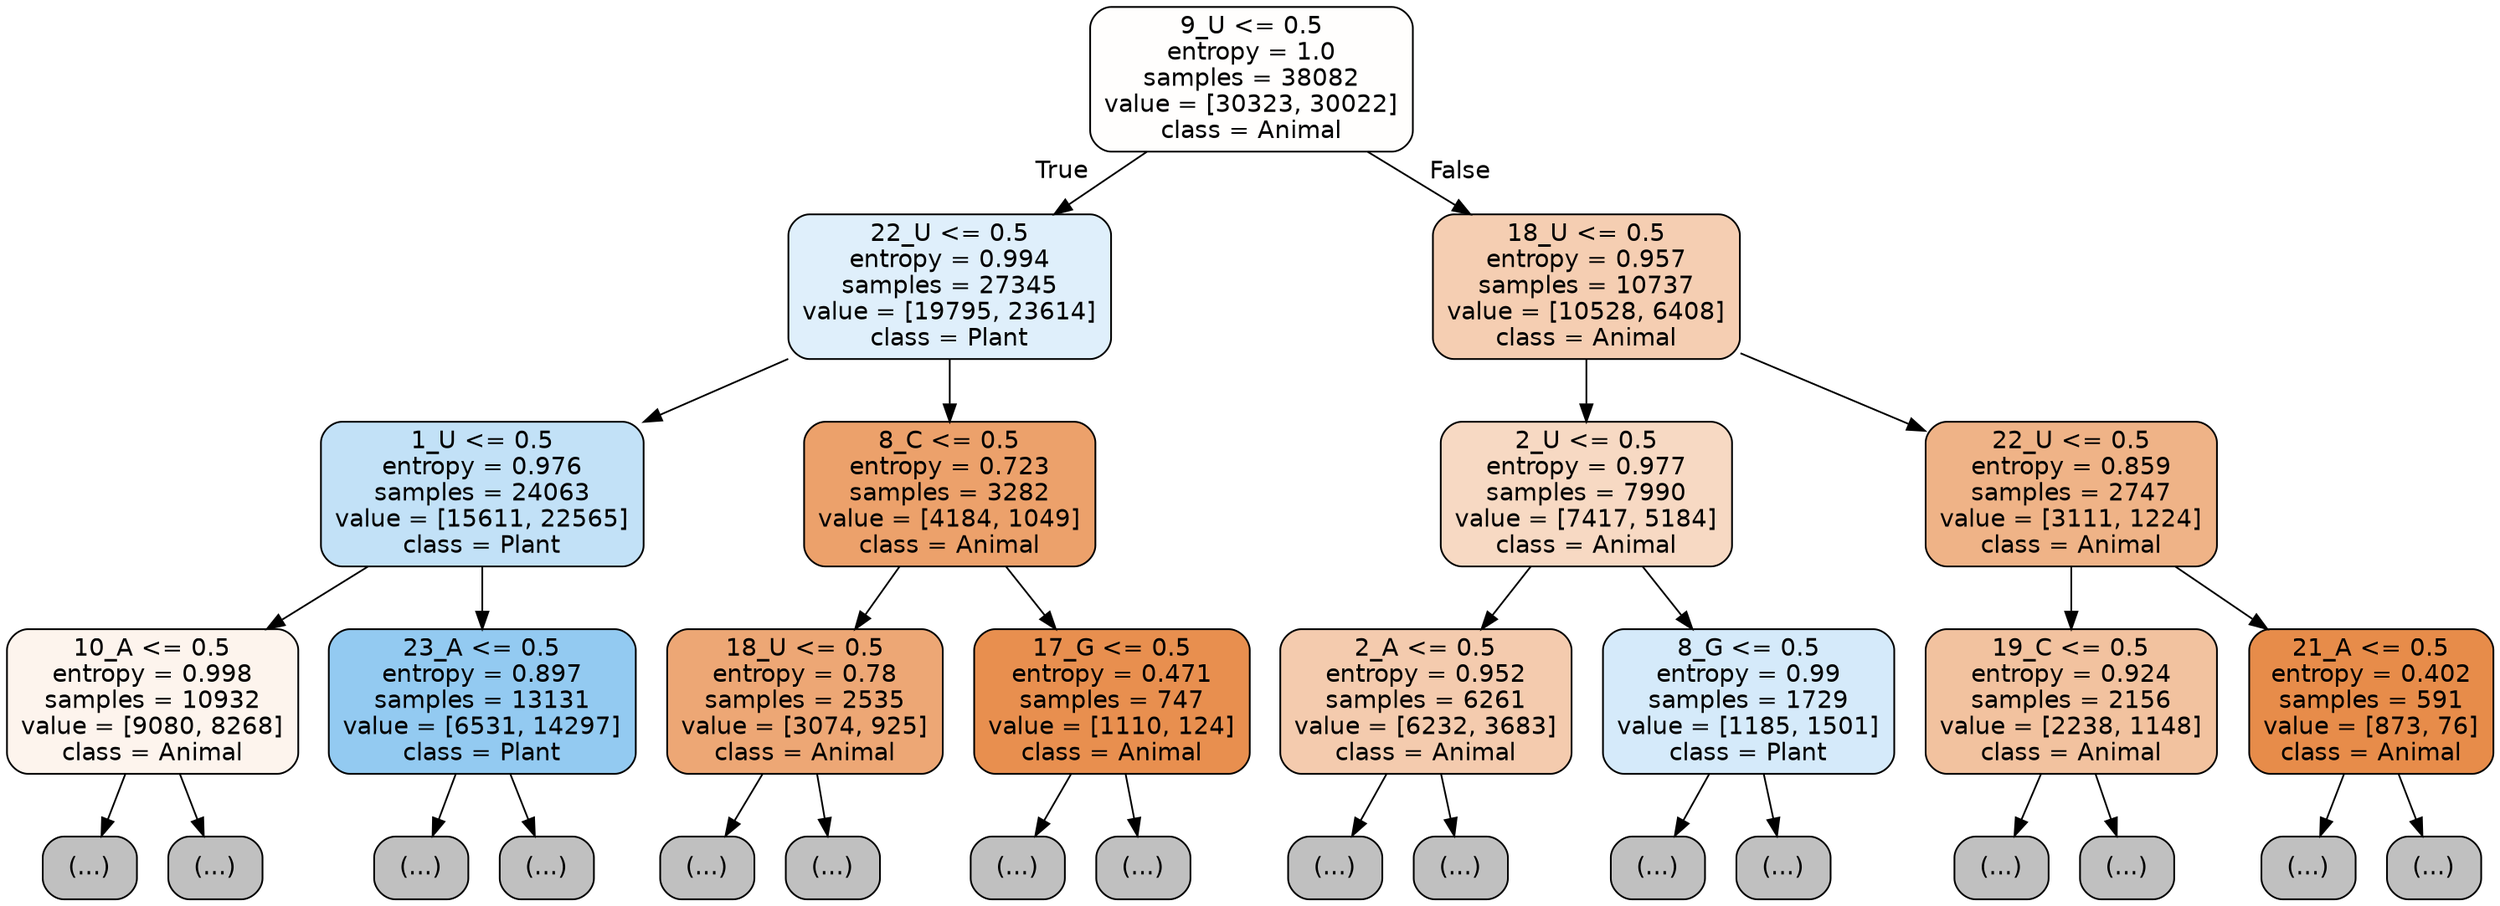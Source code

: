 digraph Tree {
node [shape=box, style="filled, rounded", color="black", fontname="helvetica"] ;
edge [fontname="helvetica"] ;
0 [label="9_U <= 0.5\nentropy = 1.0\nsamples = 38082\nvalue = [30323, 30022]\nclass = Animal", fillcolor="#fffefd"] ;
1 [label="22_U <= 0.5\nentropy = 0.994\nsamples = 27345\nvalue = [19795, 23614]\nclass = Plant", fillcolor="#dfeffb"] ;
0 -> 1 [labeldistance=2.5, labelangle=45, headlabel="True"] ;
2 [label="1_U <= 0.5\nentropy = 0.976\nsamples = 24063\nvalue = [15611, 22565]\nclass = Plant", fillcolor="#c2e1f7"] ;
1 -> 2 ;
3 [label="10_A <= 0.5\nentropy = 0.998\nsamples = 10932\nvalue = [9080, 8268]\nclass = Animal", fillcolor="#fdf4ed"] ;
2 -> 3 ;
4 [label="(...)", fillcolor="#C0C0C0"] ;
3 -> 4 ;
4533 [label="(...)", fillcolor="#C0C0C0"] ;
3 -> 4533 ;
6086 [label="23_A <= 0.5\nentropy = 0.897\nsamples = 13131\nvalue = [6531, 14297]\nclass = Plant", fillcolor="#93caf1"] ;
2 -> 6086 ;
6087 [label="(...)", fillcolor="#C0C0C0"] ;
6086 -> 6087 ;
10432 [label="(...)", fillcolor="#C0C0C0"] ;
6086 -> 10432 ;
10641 [label="8_C <= 0.5\nentropy = 0.723\nsamples = 3282\nvalue = [4184, 1049]\nclass = Animal", fillcolor="#eca16b"] ;
1 -> 10641 ;
10642 [label="18_U <= 0.5\nentropy = 0.78\nsamples = 2535\nvalue = [3074, 925]\nclass = Animal", fillcolor="#eda775"] ;
10641 -> 10642 ;
10643 [label="(...)", fillcolor="#C0C0C0"] ;
10642 -> 10643 ;
11448 [label="(...)", fillcolor="#C0C0C0"] ;
10642 -> 11448 ;
11773 [label="17_G <= 0.5\nentropy = 0.471\nsamples = 747\nvalue = [1110, 124]\nclass = Animal", fillcolor="#e88f4f"] ;
10641 -> 11773 ;
11774 [label="(...)", fillcolor="#C0C0C0"] ;
11773 -> 11774 ;
11977 [label="(...)", fillcolor="#C0C0C0"] ;
11773 -> 11977 ;
12024 [label="18_U <= 0.5\nentropy = 0.957\nsamples = 10737\nvalue = [10528, 6408]\nclass = Animal", fillcolor="#f5ceb2"] ;
0 -> 12024 [labeldistance=2.5, labelangle=-45, headlabel="False"] ;
12025 [label="2_U <= 0.5\nentropy = 0.977\nsamples = 7990\nvalue = [7417, 5184]\nclass = Animal", fillcolor="#f7d9c3"] ;
12024 -> 12025 ;
12026 [label="2_A <= 0.5\nentropy = 0.952\nsamples = 6261\nvalue = [6232, 3683]\nclass = Animal", fillcolor="#f4cbae"] ;
12025 -> 12026 ;
12027 [label="(...)", fillcolor="#C0C0C0"] ;
12026 -> 12027 ;
13846 [label="(...)", fillcolor="#C0C0C0"] ;
12026 -> 13846 ;
14757 [label="8_G <= 0.5\nentropy = 0.99\nsamples = 1729\nvalue = [1185, 1501]\nclass = Plant", fillcolor="#d5eafa"] ;
12025 -> 14757 ;
14758 [label="(...)", fillcolor="#C0C0C0"] ;
14757 -> 14758 ;
15381 [label="(...)", fillcolor="#C0C0C0"] ;
14757 -> 15381 ;
15608 [label="22_U <= 0.5\nentropy = 0.859\nsamples = 2747\nvalue = [3111, 1224]\nclass = Animal", fillcolor="#efb387"] ;
12024 -> 15608 ;
15609 [label="19_C <= 0.5\nentropy = 0.924\nsamples = 2156\nvalue = [2238, 1148]\nclass = Animal", fillcolor="#f2c29f"] ;
15608 -> 15609 ;
15610 [label="(...)", fillcolor="#C0C0C0"] ;
15609 -> 15610 ;
16503 [label="(...)", fillcolor="#C0C0C0"] ;
15609 -> 16503 ;
16824 [label="21_A <= 0.5\nentropy = 0.402\nsamples = 591\nvalue = [873, 76]\nclass = Animal", fillcolor="#e78c4a"] ;
15608 -> 16824 ;
16825 [label="(...)", fillcolor="#C0C0C0"] ;
16824 -> 16825 ;
16934 [label="(...)", fillcolor="#C0C0C0"] ;
16824 -> 16934 ;
}